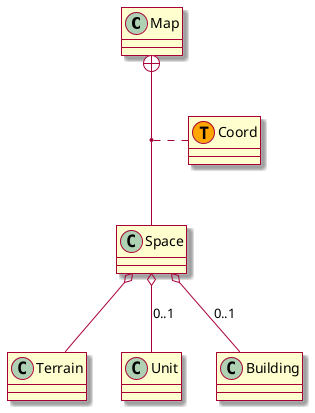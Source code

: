 ﻿@startuml
skin rose

class Map
class Space
class Coord <<(T, orange)>>

Map +-- Space
(Map, Space) .. Coord

Space o-- Terrain
Space o-- Unit : 0..1
Space o-- Building : 0..1

@enduml